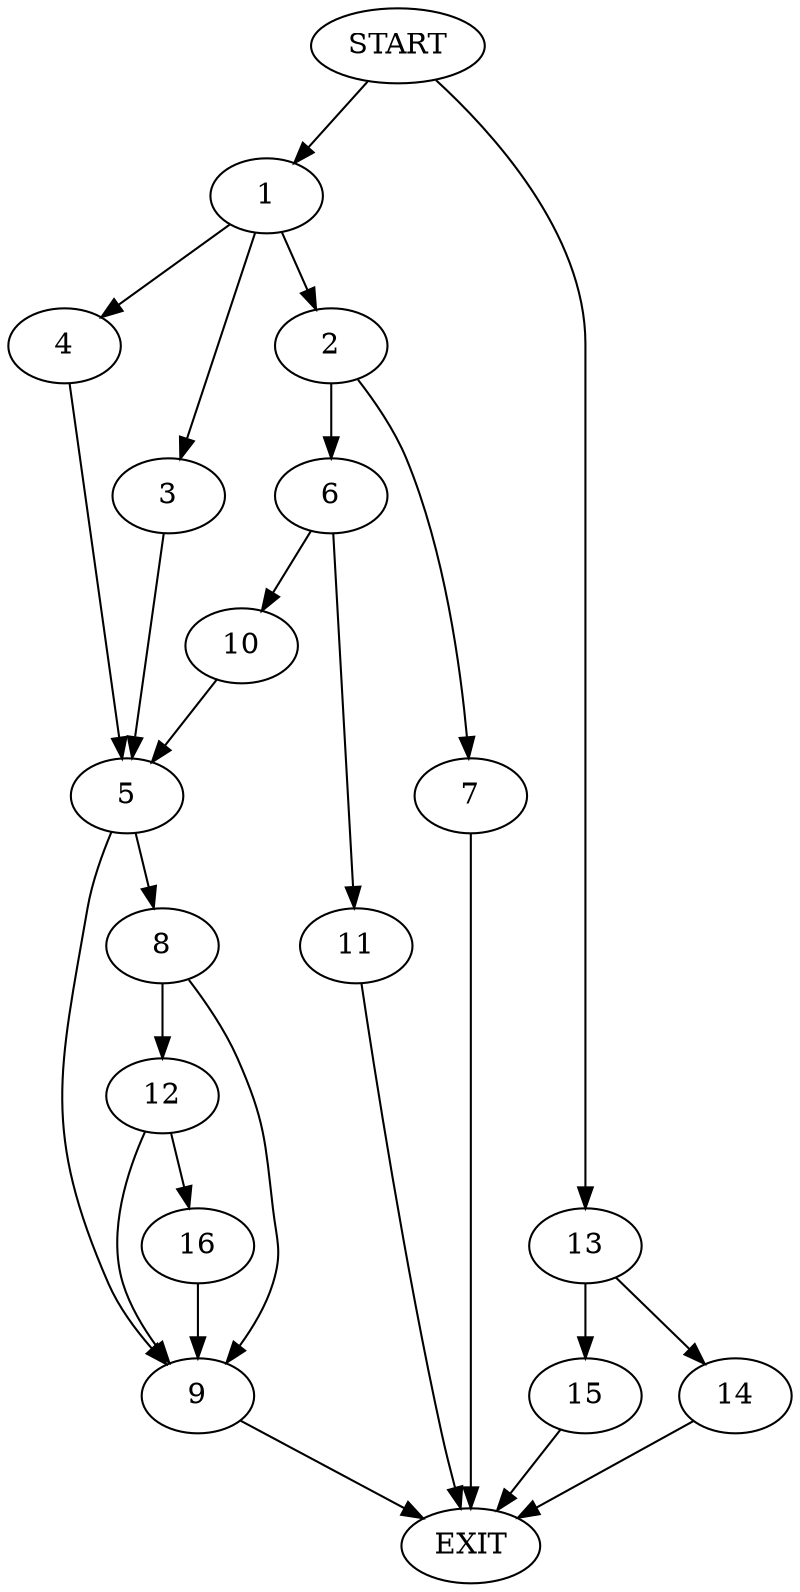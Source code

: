 digraph {
0 [label="START"];
1;
2;
3;
4;
5;
6;
7;
8;
9;
10;
11;
12;
13;
14;
15;
16;
17 [label="EXIT"];
0 -> 1;
1 -> 2;
1 -> 3;
1 -> 4;
3 -> 5;
2 -> 6;
2 -> 7;
4 -> 5;
5 -> 8;
5 -> 9;
7 -> 17;
6 -> 10;
6 -> 11;
11 -> 17;
10 -> 5;
9 -> 17;
8 -> 12;
8 -> 9;
0 -> 13;
13 -> 14;
13 -> 15;
14 -> 17;
15 -> 17;
12 -> 16;
12 -> 9;
16 -> 9;
}